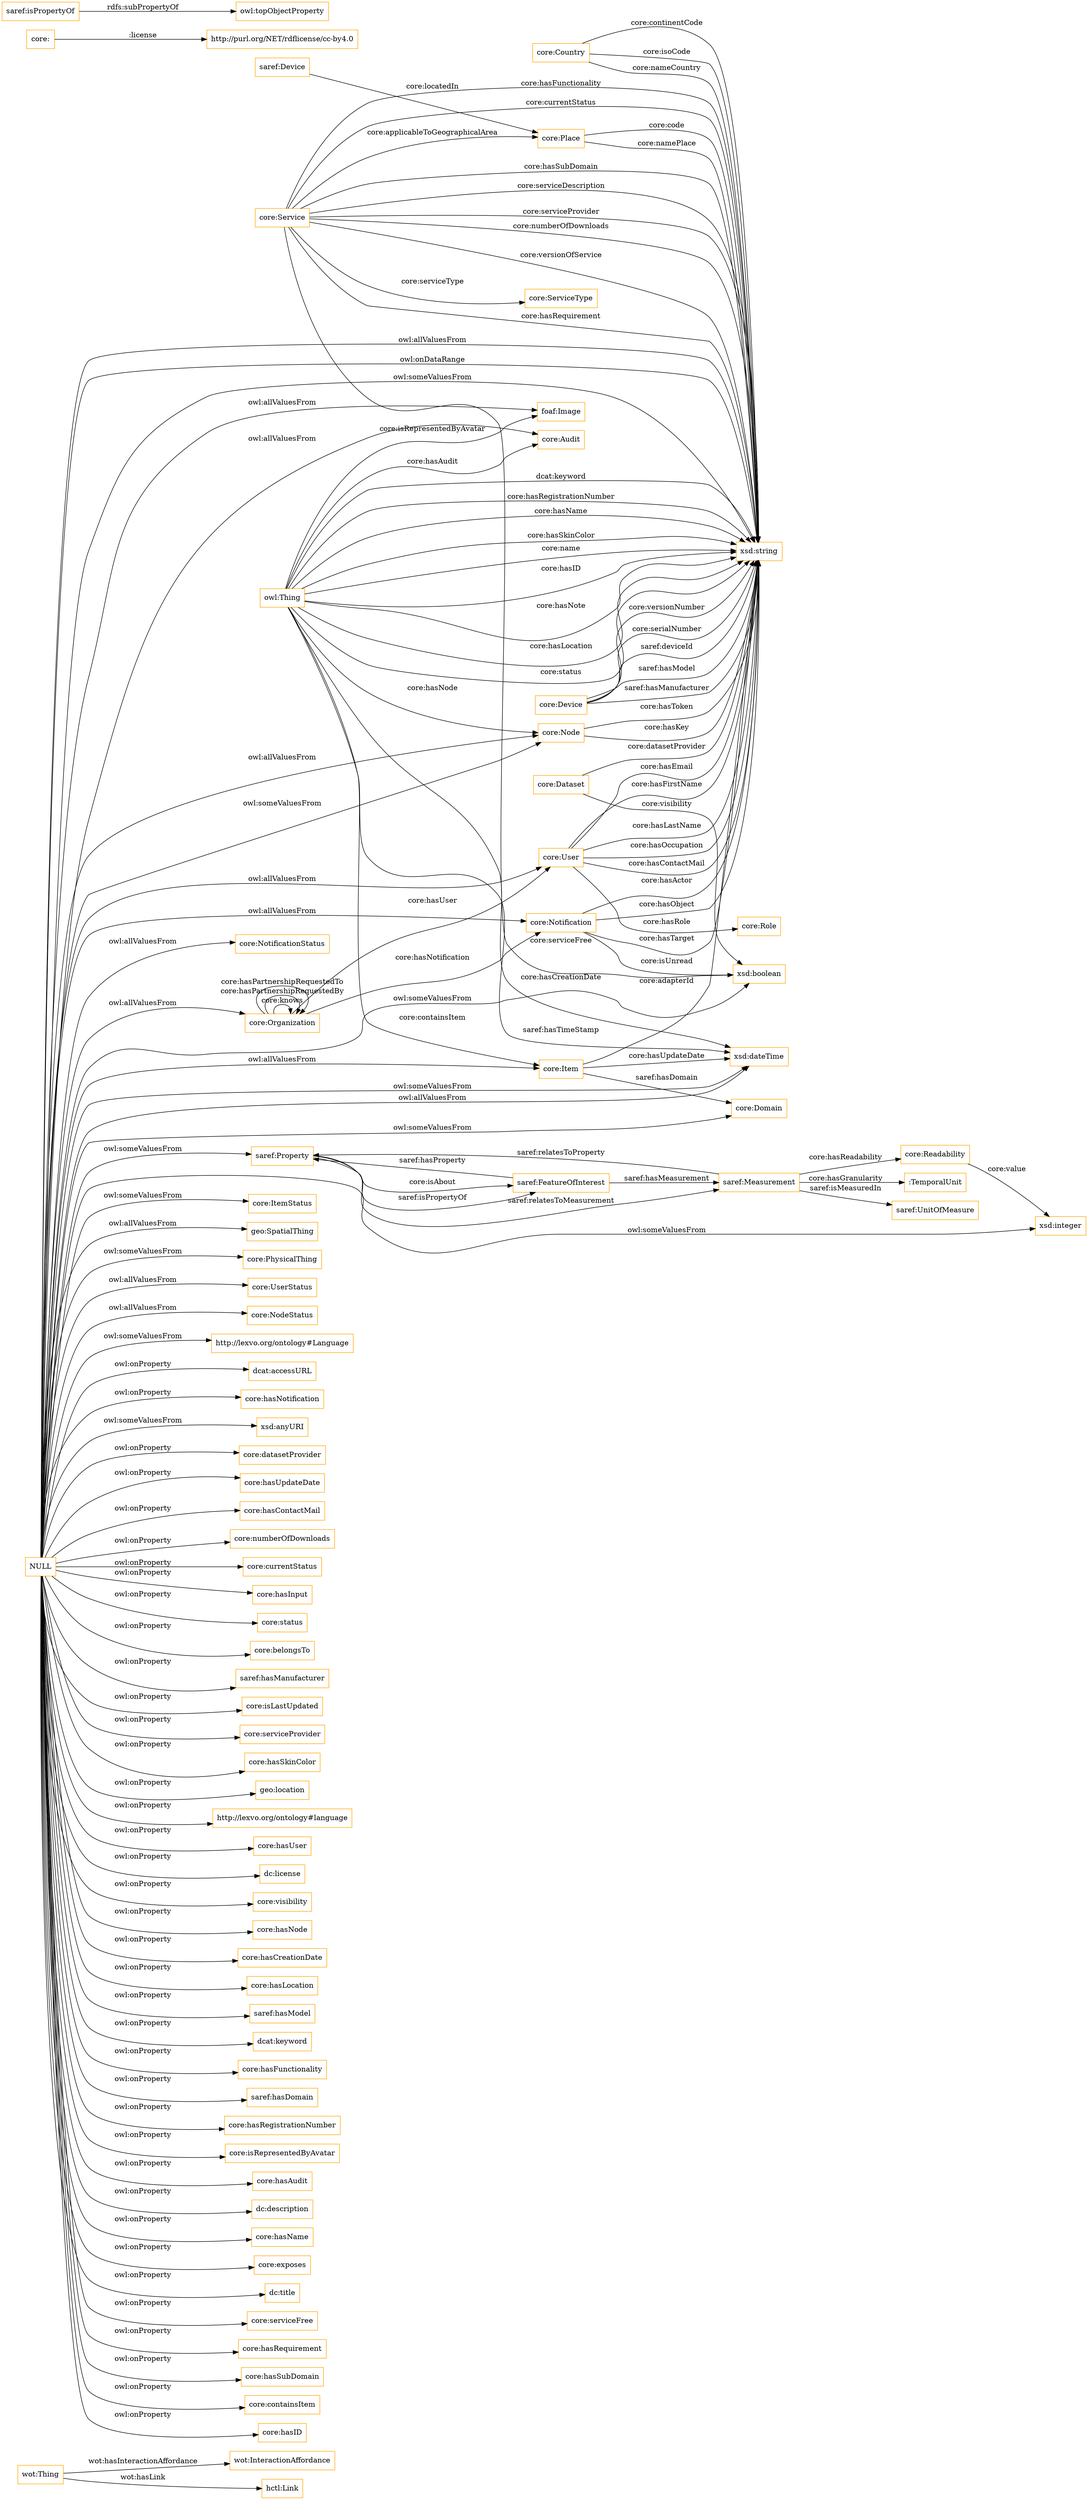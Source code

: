 digraph ar2dtool_diagram { 
rankdir=LR;
size="1501"
node [shape = rectangle, color="orange"]; "wot:Thing" "core:User" "core:Node" "saref:Device" "saref:UnitOfMeasure" "core:NotificationStatus" "saref:Measurement" "core:Service" "core:Audit" "core:Device" "core:ServiceType" "core:Domain" "core:Role" "core:Readability" "core:Country" "core:Item" "saref:Property" "core:Organization" "core:Place" "core:Notification" "core:ItemStatus" "geo:SpatialThing" "wot:InteractionAffordance" "hctl:Link" ":TemporalUnit" "core:PhysicalThing" "core:Dataset" "core:UserStatus" "core:NodeStatus" "saref:FeatureOfInterest" "foaf:Image" "http://lexvo.org/ontology#Language" ; /*classes style*/
	"core:" -> "http://purl.org/NET/rdflicense/cc-by4.0" [ label = ":license" ];
	"saref:isPropertyOf" -> "owl:topObjectProperty" [ label = "rdfs:subPropertyOf" ];
	"NULL" -> "dcat:accessURL" [ label = "owl:onProperty" ];
	"NULL" -> "core:hasNotification" [ label = "owl:onProperty" ];
	"NULL" -> "xsd:anyURI" [ label = "owl:someValuesFrom" ];
	"NULL" -> "xsd:dateTime" [ label = "owl:someValuesFrom" ];
	"NULL" -> "core:datasetProvider" [ label = "owl:onProperty" ];
	"NULL" -> "core:hasUpdateDate" [ label = "owl:onProperty" ];
	"NULL" -> "core:hasContactMail" [ label = "owl:onProperty" ];
	"NULL" -> "core:numberOfDownloads" [ label = "owl:onProperty" ];
	"NULL" -> "http://lexvo.org/ontology#Language" [ label = "owl:someValuesFrom" ];
	"NULL" -> "saref:Property" [ label = "owl:someValuesFrom" ];
	"NULL" -> "core:currentStatus" [ label = "owl:onProperty" ];
	"NULL" -> "core:hasInput" [ label = "owl:onProperty" ];
	"NULL" -> "foaf:Image" [ label = "owl:allValuesFrom" ];
	"NULL" -> "core:UserStatus" [ label = "owl:allValuesFrom" ];
	"NULL" -> "xsd:string" [ label = "owl:allValuesFrom" ];
	"NULL" -> "core:status" [ label = "owl:onProperty" ];
	"NULL" -> "core:PhysicalThing" [ label = "owl:someValuesFrom" ];
	"NULL" -> "core:belongsTo" [ label = "owl:onProperty" ];
	"NULL" -> "core:Item" [ label = "owl:allValuesFrom" ];
	"NULL" -> "saref:hasManufacturer" [ label = "owl:onProperty" ];
	"NULL" -> "core:Audit" [ label = "owl:allValuesFrom" ];
	"NULL" -> "xsd:boolean" [ label = "owl:someValuesFrom" ];
	"NULL" -> "core:isLastUpdated" [ label = "owl:onProperty" ];
	"NULL" -> "core:serviceProvider" [ label = "owl:onProperty" ];
	"NULL" -> "core:hasSkinColor" [ label = "owl:onProperty" ];
	"NULL" -> "geo:location" [ label = "owl:onProperty" ];
	"NULL" -> "http://lexvo.org/ontology#language" [ label = "owl:onProperty" ];
	"NULL" -> "core:hasUser" [ label = "owl:onProperty" ];
	"NULL" -> "dc:license" [ label = "owl:onProperty" ];
	"NULL" -> "core:visibility" [ label = "owl:onProperty" ];
	"NULL" -> "core:hasNode" [ label = "owl:onProperty" ];
	"NULL" -> "core:Notification" [ label = "owl:allValuesFrom" ];
	"NULL" -> "core:hasCreationDate" [ label = "owl:onProperty" ];
	"NULL" -> "core:hasLocation" [ label = "owl:onProperty" ];
	"NULL" -> "saref:hasModel" [ label = "owl:onProperty" ];
	"NULL" -> "geo:SpatialThing" [ label = "owl:allValuesFrom" ];
	"NULL" -> "dcat:keyword" [ label = "owl:onProperty" ];
	"NULL" -> "core:Organization" [ label = "owl:allValuesFrom" ];
	"NULL" -> "core:hasFunctionality" [ label = "owl:onProperty" ];
	"NULL" -> "core:User" [ label = "owl:allValuesFrom" ];
	"NULL" -> "core:Node" [ label = "owl:allValuesFrom" ];
	"NULL" -> "saref:hasDomain" [ label = "owl:onProperty" ];
	"NULL" -> "core:hasRegistrationNumber" [ label = "owl:onProperty" ];
	"NULL" -> "core:isRepresentedByAvatar" [ label = "owl:onProperty" ];
	"NULL" -> "core:hasAudit" [ label = "owl:onProperty" ];
	"NULL" -> "dc:description" [ label = "owl:onProperty" ];
	"NULL" -> "core:Domain" [ label = "owl:someValuesFrom" ];
	"NULL" -> "core:hasName" [ label = "owl:onProperty" ];
	"NULL" -> "xsd:dateTime" [ label = "owl:allValuesFrom" ];
	"NULL" -> "core:Node" [ label = "owl:someValuesFrom" ];
	"NULL" -> "core:exposes" [ label = "owl:onProperty" ];
	"NULL" -> "xsd:string" [ label = "owl:onDataRange" ];
	"NULL" -> "dc:title" [ label = "owl:onProperty" ];
	"NULL" -> "core:serviceFree" [ label = "owl:onProperty" ];
	"NULL" -> "core:hasRequirement" [ label = "owl:onProperty" ];
	"NULL" -> "core:hasSubDomain" [ label = "owl:onProperty" ];
	"NULL" -> "core:containsItem" [ label = "owl:onProperty" ];
	"NULL" -> "xsd:integer" [ label = "owl:someValuesFrom" ];
	"NULL" -> "core:hasID" [ label = "owl:onProperty" ];
	"NULL" -> "core:NodeStatus" [ label = "owl:allValuesFrom" ];
	"NULL" -> "core:NotificationStatus" [ label = "owl:allValuesFrom" ];
	"NULL" -> "xsd:string" [ label = "owl:someValuesFrom" ];
	"NULL" -> "core:ItemStatus" [ label = "owl:someValuesFrom" ];
	"saref:FeatureOfInterest" -> "saref:Measurement" [ label = "saref:hasMeasurement" ];
	"saref:Measurement" -> "saref:Property" [ label = "saref:relatesToProperty" ];
	"saref:FeatureOfInterest" -> "saref:Property" [ label = "saref:hasProperty" ];
	"core:Service" -> "xsd:string" [ label = "core:serviceProvider" ];
	"core:Service" -> "core:Place" [ label = "core:applicableToGeographicalArea" ];
	"core:Organization" -> "core:Organization" [ label = "core:knows" ];
	"core:Notification" -> "xsd:string" [ label = "core:hasActor" ];
	"core:Service" -> "core:ServiceType" [ label = "core:serviceType" ];
	"core:Organization" -> "core:Notification" [ label = "core:hasNotification" ];
	"saref:Measurement" -> ":TemporalUnit" [ label = "core:hasGranularity" ];
	"owl:Thing" -> "core:Item" [ label = "core:containsItem" ];
	"core:Device" -> "xsd:string" [ label = "saref:deviceId" ];
	"owl:Thing" -> "xsd:string" [ label = "dcat:keyword" ];
	"owl:Thing" -> "xsd:string" [ label = "core:hasRegistrationNumber" ];
	"owl:Thing" -> "core:Node" [ label = "core:hasNode" ];
	"saref:Measurement" -> "saref:UnitOfMeasure" [ label = "saref:isMeasuredIn" ];
	"core:Readability" -> "xsd:integer" [ label = "core:value" ];
	"core:Service" -> "xsd:string" [ label = "core:numberOfDownloads" ];
	"core:Place" -> "xsd:string" [ label = "core:namePlace" ];
	"core:Service" -> "xsd:string" [ label = "core:versionOfService" ];
	"core:Service" -> "xsd:boolean" [ label = "core:serviceFree" ];
	"core:Notification" -> "xsd:string" [ label = "core:hasObject" ];
	"owl:Thing" -> "xsd:string" [ label = "core:hasName" ];
	"owl:Thing" -> "xsd:dateTime" [ label = "saref:hasTimeStamp" ];
	"core:User" -> "xsd:string" [ label = "core:hasFirstName" ];
	"core:Node" -> "xsd:string" [ label = "core:hasToken" ];
	"core:Service" -> "xsd:string" [ label = "core:hasSubDomain" ];
	"core:Device" -> "xsd:string" [ label = "saref:hasModel" ];
	"owl:Thing" -> "xsd:string" [ label = "core:hasSkinColor" ];
	"core:Item" -> "xsd:dateTime" [ label = "core:hasUpdateDate" ];
	"core:User" -> "xsd:string" [ label = "core:hasLastName" ];
	"wot:Thing" -> "wot:InteractionAffordance" [ label = "wot:hasInteractionAffordance" ];
	"saref:Device" -> "core:Place" [ label = "core:locatedIn" ];
	"core:Item" -> "xsd:string" [ label = "core:adapterId" ];
	"saref:Measurement" -> "core:Readability" [ label = "core:hasReadability" ];
	"core:Device" -> "xsd:string" [ label = "saref:hasManufacturer" ];
	"core:Dataset" -> "xsd:boolean" [ label = "core:visibility" ];
	"owl:Thing" -> "xsd:string" [ label = "core:name" ];
	"core:Node" -> "xsd:string" [ label = "core:hasKey" ];
	"core:Organization" -> "core:Organization" [ label = "core:hasPartnershipRequestedBy" ];
	"core:User" -> "xsd:string" [ label = "core:hasOccupation" ];
	"core:Country" -> "xsd:string" [ label = "core:nameCountry" ];
	"owl:Thing" -> "xsd:string" [ label = "core:hasID" ];
	"core:Item" -> "core:Domain" [ label = "saref:hasDomain" ];
	"core:Place" -> "xsd:string" [ label = "core:code" ];
	"owl:Thing" -> "core:Audit" [ label = "core:hasAudit" ];
	"wot:Thing" -> "hctl:Link" [ label = "wot:hasLink" ];
	"saref:Property" -> "saref:FeatureOfInterest" [ label = "core:isAbout" ];
	"core:Service" -> "xsd:string" [ label = "core:serviceDescription" ];
	"owl:Thing" -> "xsd:string" [ label = "core:hasNote" ];
	"core:Country" -> "xsd:string" [ label = "core:continentCode" ];
	"saref:Property" -> "saref:Measurement" [ label = "saref:relatesToMeasurement" ];
	"owl:Thing" -> "xsd:dateTime" [ label = "core:hasCreationDate" ];
	"core:Country" -> "xsd:string" [ label = "core:isoCode" ];
	"core:User" -> "core:Role" [ label = "core:hasRole" ];
	"core:User" -> "xsd:string" [ label = "core:hasContactMail" ];
	"core:User" -> "xsd:string" [ label = "core:hasEmail" ];
	"owl:Thing" -> "xsd:string" [ label = "core:hasLocation" ];
	"core:Device" -> "xsd:string" [ label = "core:versionNumber" ];
	"core:Dataset" -> "xsd:string" [ label = "core:datasetProvider" ];
	"core:Notification" -> "xsd:string" [ label = "core:hasTarget" ];
	"owl:Thing" -> "foaf:Image" [ label = "core:isRepresentedByAvatar" ];
	"core:Device" -> "xsd:string" [ label = "core:serialNumber" ];
	"core:Organization" -> "core:Organization" [ label = "core:hasPartnershipRequestedTo" ];
	"core:Service" -> "xsd:string" [ label = "core:hasRequirement" ];
	"core:Notification" -> "xsd:boolean" [ label = "core:isUnread" ];
	"core:Organization" -> "core:User" [ label = "core:hasUser" ];
	"owl:Thing" -> "xsd:string" [ label = "core:status" ];
	"core:Service" -> "xsd:string" [ label = "core:hasFunctionality" ];
	"core:Service" -> "xsd:string" [ label = "core:currentStatus" ];
	"saref:Property" -> "saref:FeatureOfInterest" [ label = "saref:isPropertyOf" ];

}

